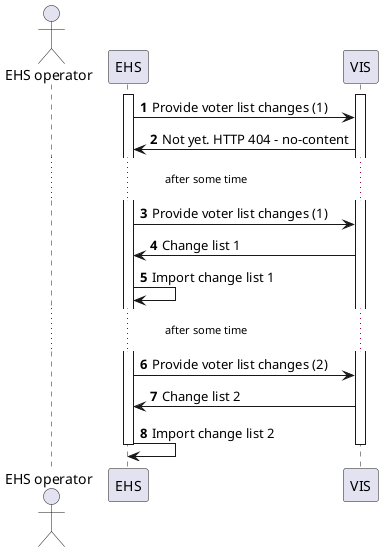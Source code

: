 @startuml
autonumber

actor "EHS operator" as ac_ehs
participant "EHS" as ehs
participant "VIS" as vis

activate vis
activate ehs

ehs -> vis : Provide voter list changes (1)
vis -> ehs : Not yet. HTTP 404 - no-content

...after some time...

ehs -> vis : Provide voter list changes (1)
vis -> ehs : Change list 1
ehs -> ehs : Import change list 1

...after some time...

ehs -> vis : Provide voter list changes (2)
vis -> ehs : Change list 2
ehs -> ehs : Import change list 2

deactivate vis
deactivate ehs
@enduml
